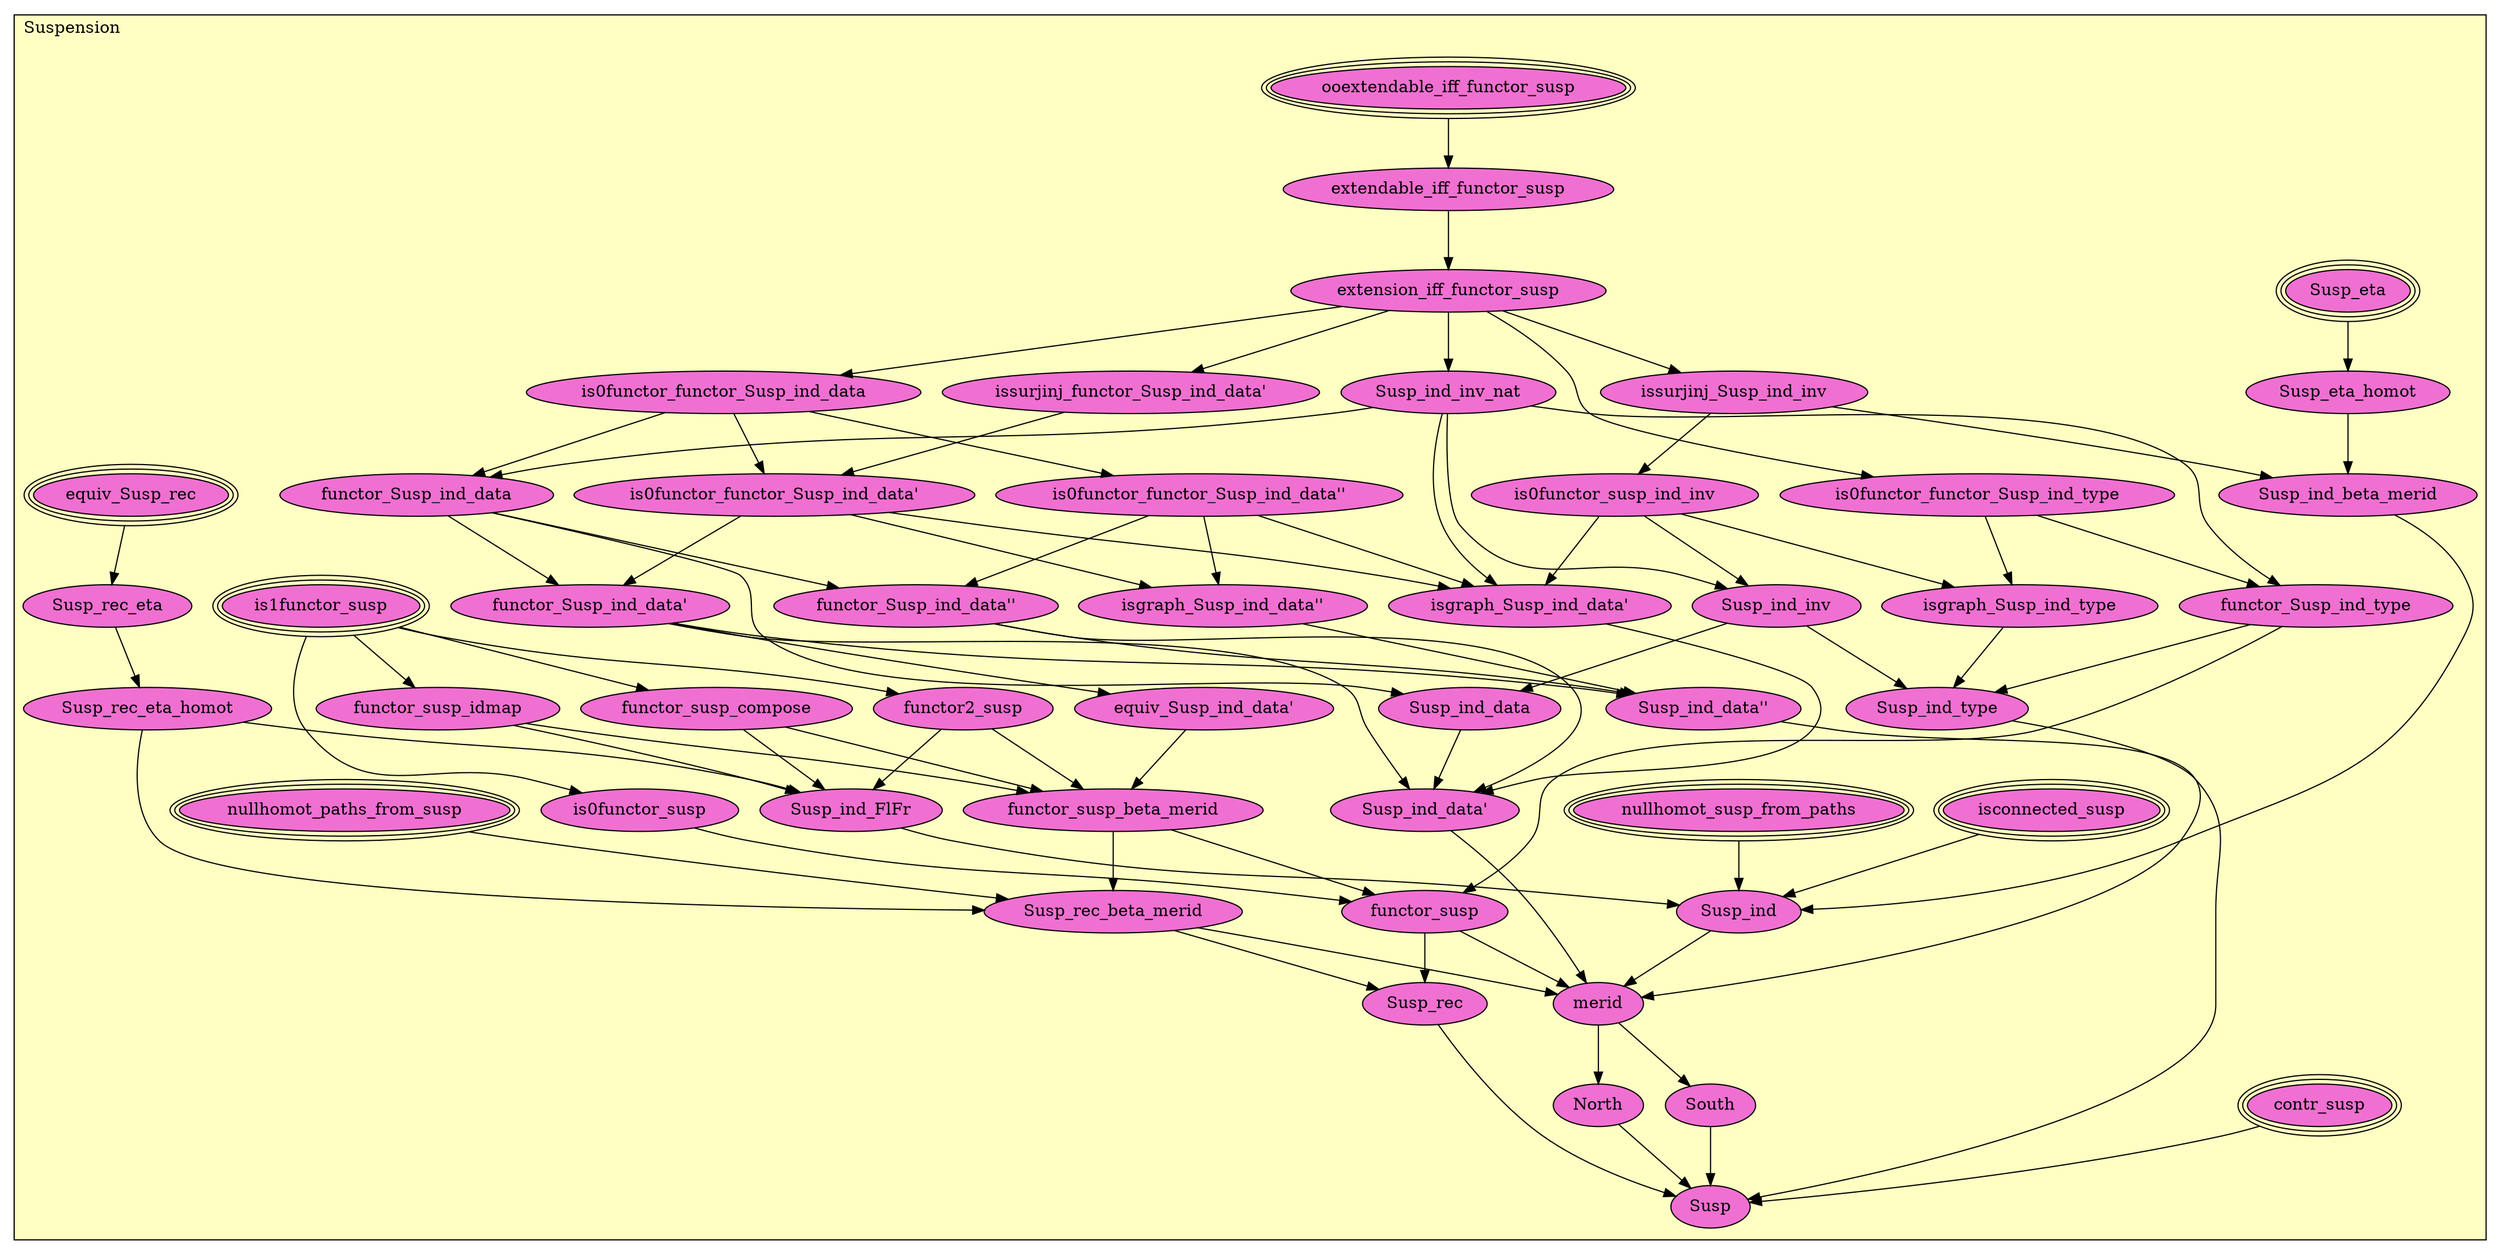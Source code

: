 digraph HoTT_Homotopy_Suspension {
  graph [ratio=0.5]
  node [style=filled]
Suspension_isconnected_susp [label="isconnected_susp", URL=<Suspension.html#isconnected_susp>, peripheries=3, fillcolor="#F070D1"] ;
Suspension_contr_susp [label="contr_susp", URL=<Suspension.html#contr_susp>, peripheries=3, fillcolor="#F070D1"] ;
Suspension_nullhomot_paths_from_susp [label="nullhomot_paths_from_susp", URL=<Suspension.html#nullhomot_paths_from_susp>, peripheries=3, fillcolor="#F070D1"] ;
Suspension_nullhomot_susp_from_paths [label="nullhomot_susp_from_paths", URL=<Suspension.html#nullhomot_susp_from_paths>, peripheries=3, fillcolor="#F070D1"] ;
Suspension_ooextendable_iff_functor_susp [label="ooextendable_iff_functor_susp", URL=<Suspension.html#ooextendable_iff_functor_susp>, peripheries=3, fillcolor="#F070D1"] ;
Suspension_extendable_iff_functor_susp [label="extendable_iff_functor_susp", URL=<Suspension.html#extendable_iff_functor_susp>, fillcolor="#F070D1"] ;
Suspension_extension_iff_functor_susp [label="extension_iff_functor_susp", URL=<Suspension.html#extension_iff_functor_susp>, fillcolor="#F070D1"] ;
Suspension_Susp_ind_inv_nat [label="Susp_ind_inv_nat", URL=<Suspension.html#Susp_ind_inv_nat>, fillcolor="#F070D1"] ;
Suspension_is0functor_functor_Susp_ind_type [label="is0functor_functor_Susp_ind_type", URL=<Suspension.html#is0functor_functor_Susp_ind_type>, fillcolor="#F070D1"] ;
Suspension_functor_Susp_ind_type [label="functor_Susp_ind_type", URL=<Suspension.html#functor_Susp_ind_type>, fillcolor="#F070D1"] ;
Suspension_is0functor_functor_Susp_ind_data [label="is0functor_functor_Susp_ind_data", URL=<Suspension.html#is0functor_functor_Susp_ind_data>, fillcolor="#F070D1"] ;
Suspension_functor_Susp_ind_data [label="functor_Susp_ind_data", URL=<Suspension.html#functor_Susp_ind_data>, fillcolor="#F070D1"] ;
Suspension_issurjinj_functor_Susp_ind_data_ [label="issurjinj_functor_Susp_ind_data'", URL=<Suspension.html#issurjinj_functor_Susp_ind_data'>, fillcolor="#F070D1"] ;
Suspension_is0functor_functor_Susp_ind_data_ [label="is0functor_functor_Susp_ind_data'", URL=<Suspension.html#is0functor_functor_Susp_ind_data'>, fillcolor="#F070D1"] ;
Suspension_functor_Susp_ind_data_ [label="functor_Susp_ind_data'", URL=<Suspension.html#functor_Susp_ind_data'>, fillcolor="#F070D1"] ;
Suspension_equiv_Susp_ind_data_ [label="equiv_Susp_ind_data'", URL=<Suspension.html#equiv_Susp_ind_data'>, fillcolor="#F070D1"] ;
Suspension_is0functor_functor_Susp_ind_data__ [label="is0functor_functor_Susp_ind_data''", URL=<Suspension.html#is0functor_functor_Susp_ind_data''>, fillcolor="#F070D1"] ;
Suspension_functor_Susp_ind_data__ [label="functor_Susp_ind_data''", URL=<Suspension.html#functor_Susp_ind_data''>, fillcolor="#F070D1"] ;
Suspension_isgraph_Susp_ind_data__ [label="isgraph_Susp_ind_data''", URL=<Suspension.html#isgraph_Susp_ind_data''>, fillcolor="#F070D1"] ;
Suspension_Susp_ind_data__ [label="Susp_ind_data''", URL=<Suspension.html#Susp_ind_data''>, fillcolor="#F070D1"] ;
Suspension_issurjinj_Susp_ind_inv [label="issurjinj_Susp_ind_inv", URL=<Suspension.html#issurjinj_Susp_ind_inv>, fillcolor="#F070D1"] ;
Suspension_is0functor_susp_ind_inv [label="is0functor_susp_ind_inv", URL=<Suspension.html#is0functor_susp_ind_inv>, fillcolor="#F070D1"] ;
Suspension_Susp_ind_inv [label="Susp_ind_inv", URL=<Suspension.html#Susp_ind_inv>, fillcolor="#F070D1"] ;
Suspension_Susp_ind_data [label="Susp_ind_data", URL=<Suspension.html#Susp_ind_data>, fillcolor="#F070D1"] ;
Suspension_isgraph_Susp_ind_data_ [label="isgraph_Susp_ind_data'", URL=<Suspension.html#isgraph_Susp_ind_data'>, fillcolor="#F070D1"] ;
Suspension_Susp_ind_data_ [label="Susp_ind_data'", URL=<Suspension.html#Susp_ind_data'>, fillcolor="#F070D1"] ;
Suspension_isgraph_Susp_ind_type [label="isgraph_Susp_ind_type", URL=<Suspension.html#isgraph_Susp_ind_type>, fillcolor="#F070D1"] ;
Suspension_Susp_ind_type [label="Susp_ind_type", URL=<Suspension.html#Susp_ind_type>, fillcolor="#F070D1"] ;
Suspension_equiv_Susp_rec [label="equiv_Susp_rec", URL=<Suspension.html#equiv_Susp_rec>, peripheries=3, fillcolor="#F070D1"] ;
Suspension_is1functor_susp [label="is1functor_susp", URL=<Suspension.html#is1functor_susp>, peripheries=3, fillcolor="#F070D1"] ;
Suspension_is0functor_susp [label="is0functor_susp", URL=<Suspension.html#is0functor_susp>, fillcolor="#F070D1"] ;
Suspension_functor2_susp [label="functor2_susp", URL=<Suspension.html#functor2_susp>, fillcolor="#F070D1"] ;
Suspension_functor_susp_idmap [label="functor_susp_idmap", URL=<Suspension.html#functor_susp_idmap>, fillcolor="#F070D1"] ;
Suspension_functor_susp_compose [label="functor_susp_compose", URL=<Suspension.html#functor_susp_compose>, fillcolor="#F070D1"] ;
Suspension_functor_susp_beta_merid [label="functor_susp_beta_merid", URL=<Suspension.html#functor_susp_beta_merid>, fillcolor="#F070D1"] ;
Suspension_functor_susp [label="functor_susp", URL=<Suspension.html#functor_susp>, fillcolor="#F070D1"] ;
Suspension_Susp_rec_eta [label="Susp_rec_eta", URL=<Suspension.html#Susp_rec_eta>, fillcolor="#F070D1"] ;
Suspension_Susp_eta [label="Susp_eta", URL=<Suspension.html#Susp_eta>, peripheries=3, fillcolor="#F070D1"] ;
Suspension_Susp_rec_eta_homot [label="Susp_rec_eta_homot", URL=<Suspension.html#Susp_rec_eta_homot>, fillcolor="#F070D1"] ;
Suspension_Susp_eta_homot [label="Susp_eta_homot", URL=<Suspension.html#Susp_eta_homot>, fillcolor="#F070D1"] ;
Suspension_Susp_rec_beta_merid [label="Susp_rec_beta_merid", URL=<Suspension.html#Susp_rec_beta_merid>, fillcolor="#F070D1"] ;
Suspension_Susp_rec [label="Susp_rec", URL=<Suspension.html#Susp_rec>, fillcolor="#F070D1"] ;
Suspension_Susp_ind_FlFr [label="Susp_ind_FlFr", URL=<Suspension.html#Susp_ind_FlFr>, fillcolor="#F070D1"] ;
Suspension_Susp_ind_beta_merid [label="Susp_ind_beta_merid", URL=<Suspension.html#Susp_ind_beta_merid>, fillcolor="#F070D1"] ;
Suspension_Susp_ind [label="Susp_ind", URL=<Suspension.html#Susp_ind>, fillcolor="#F070D1"] ;
Suspension_merid [label="merid", URL=<Suspension.html#merid>, fillcolor="#F070D1"] ;
Suspension_South [label="South", URL=<Suspension.html#South>, fillcolor="#F070D1"] ;
Suspension_North [label="North", URL=<Suspension.html#North>, fillcolor="#F070D1"] ;
Suspension_Susp [label="Susp", URL=<Suspension.html#Susp>, fillcolor="#F070D1"] ;
  Suspension_isconnected_susp -> Suspension_Susp_ind [] ;
  Suspension_contr_susp -> Suspension_Susp [] ;
  Suspension_nullhomot_paths_from_susp -> Suspension_Susp_rec_beta_merid [] ;
  Suspension_nullhomot_susp_from_paths -> Suspension_Susp_ind [] ;
  Suspension_ooextendable_iff_functor_susp -> Suspension_extendable_iff_functor_susp [] ;
  Suspension_extendable_iff_functor_susp -> Suspension_extension_iff_functor_susp [] ;
  Suspension_extension_iff_functor_susp -> Suspension_Susp_ind_inv_nat [] ;
  Suspension_extension_iff_functor_susp -> Suspension_is0functor_functor_Susp_ind_type [] ;
  Suspension_extension_iff_functor_susp -> Suspension_is0functor_functor_Susp_ind_data [] ;
  Suspension_extension_iff_functor_susp -> Suspension_issurjinj_functor_Susp_ind_data_ [] ;
  Suspension_extension_iff_functor_susp -> Suspension_issurjinj_Susp_ind_inv [] ;
  Suspension_Susp_ind_inv_nat -> Suspension_functor_Susp_ind_type [] ;
  Suspension_Susp_ind_inv_nat -> Suspension_functor_Susp_ind_data [] ;
  Suspension_Susp_ind_inv_nat -> Suspension_Susp_ind_inv [] ;
  Suspension_Susp_ind_inv_nat -> Suspension_isgraph_Susp_ind_data_ [] ;
  Suspension_is0functor_functor_Susp_ind_type -> Suspension_functor_Susp_ind_type [] ;
  Suspension_is0functor_functor_Susp_ind_type -> Suspension_isgraph_Susp_ind_type [] ;
  Suspension_functor_Susp_ind_type -> Suspension_Susp_ind_type [] ;
  Suspension_functor_Susp_ind_type -> Suspension_functor_susp [] ;
  Suspension_is0functor_functor_Susp_ind_data -> Suspension_functor_Susp_ind_data [] ;
  Suspension_is0functor_functor_Susp_ind_data -> Suspension_is0functor_functor_Susp_ind_data_ [] ;
  Suspension_is0functor_functor_Susp_ind_data -> Suspension_is0functor_functor_Susp_ind_data__ [] ;
  Suspension_functor_Susp_ind_data -> Suspension_functor_Susp_ind_data_ [] ;
  Suspension_functor_Susp_ind_data -> Suspension_functor_Susp_ind_data__ [] ;
  Suspension_functor_Susp_ind_data -> Suspension_Susp_ind_data [] ;
  Suspension_issurjinj_functor_Susp_ind_data_ -> Suspension_is0functor_functor_Susp_ind_data_ [] ;
  Suspension_is0functor_functor_Susp_ind_data_ -> Suspension_functor_Susp_ind_data_ [] ;
  Suspension_is0functor_functor_Susp_ind_data_ -> Suspension_isgraph_Susp_ind_data__ [] ;
  Suspension_is0functor_functor_Susp_ind_data_ -> Suspension_isgraph_Susp_ind_data_ [] ;
  Suspension_functor_Susp_ind_data_ -> Suspension_equiv_Susp_ind_data_ [] ;
  Suspension_functor_Susp_ind_data_ -> Suspension_Susp_ind_data__ [] ;
  Suspension_functor_Susp_ind_data_ -> Suspension_Susp_ind_data_ [] ;
  Suspension_equiv_Susp_ind_data_ -> Suspension_functor_susp_beta_merid [] ;
  Suspension_is0functor_functor_Susp_ind_data__ -> Suspension_functor_Susp_ind_data__ [] ;
  Suspension_is0functor_functor_Susp_ind_data__ -> Suspension_isgraph_Susp_ind_data__ [] ;
  Suspension_is0functor_functor_Susp_ind_data__ -> Suspension_isgraph_Susp_ind_data_ [] ;
  Suspension_functor_Susp_ind_data__ -> Suspension_Susp_ind_data__ [] ;
  Suspension_functor_Susp_ind_data__ -> Suspension_Susp_ind_data_ [] ;
  Suspension_isgraph_Susp_ind_data__ -> Suspension_Susp_ind_data__ [] ;
  Suspension_Susp_ind_data__ -> Suspension_merid [] ;
  Suspension_issurjinj_Susp_ind_inv -> Suspension_is0functor_susp_ind_inv [] ;
  Suspension_issurjinj_Susp_ind_inv -> Suspension_Susp_ind_beta_merid [] ;
  Suspension_is0functor_susp_ind_inv -> Suspension_Susp_ind_inv [] ;
  Suspension_is0functor_susp_ind_inv -> Suspension_isgraph_Susp_ind_data_ [] ;
  Suspension_is0functor_susp_ind_inv -> Suspension_isgraph_Susp_ind_type [] ;
  Suspension_Susp_ind_inv -> Suspension_Susp_ind_data [] ;
  Suspension_Susp_ind_inv -> Suspension_Susp_ind_type [] ;
  Suspension_Susp_ind_data -> Suspension_Susp_ind_data_ [] ;
  Suspension_isgraph_Susp_ind_data_ -> Suspension_Susp_ind_data_ [] ;
  Suspension_Susp_ind_data_ -> Suspension_merid [] ;
  Suspension_isgraph_Susp_ind_type -> Suspension_Susp_ind_type [] ;
  Suspension_Susp_ind_type -> Suspension_Susp [] ;
  Suspension_equiv_Susp_rec -> Suspension_Susp_rec_eta [] ;
  Suspension_is1functor_susp -> Suspension_is0functor_susp [] ;
  Suspension_is1functor_susp -> Suspension_functor2_susp [] ;
  Suspension_is1functor_susp -> Suspension_functor_susp_idmap [] ;
  Suspension_is1functor_susp -> Suspension_functor_susp_compose [] ;
  Suspension_is0functor_susp -> Suspension_functor_susp [] ;
  Suspension_functor2_susp -> Suspension_functor_susp_beta_merid [] ;
  Suspension_functor2_susp -> Suspension_Susp_ind_FlFr [] ;
  Suspension_functor_susp_idmap -> Suspension_functor_susp_beta_merid [] ;
  Suspension_functor_susp_idmap -> Suspension_Susp_ind_FlFr [] ;
  Suspension_functor_susp_compose -> Suspension_functor_susp_beta_merid [] ;
  Suspension_functor_susp_compose -> Suspension_Susp_ind_FlFr [] ;
  Suspension_functor_susp_beta_merid -> Suspension_functor_susp [] ;
  Suspension_functor_susp_beta_merid -> Suspension_Susp_rec_beta_merid [] ;
  Suspension_functor_susp -> Suspension_Susp_rec [] ;
  Suspension_functor_susp -> Suspension_merid [] ;
  Suspension_Susp_rec_eta -> Suspension_Susp_rec_eta_homot [] ;
  Suspension_Susp_eta -> Suspension_Susp_eta_homot [] ;
  Suspension_Susp_rec_eta_homot -> Suspension_Susp_rec_beta_merid [] ;
  Suspension_Susp_rec_eta_homot -> Suspension_Susp_ind_FlFr [] ;
  Suspension_Susp_eta_homot -> Suspension_Susp_ind_beta_merid [] ;
  Suspension_Susp_rec_beta_merid -> Suspension_Susp_rec [] ;
  Suspension_Susp_rec_beta_merid -> Suspension_merid [] ;
  Suspension_Susp_rec -> Suspension_Susp [] ;
  Suspension_Susp_ind_FlFr -> Suspension_Susp_ind [] ;
  Suspension_Susp_ind_beta_merid -> Suspension_Susp_ind [] ;
  Suspension_Susp_ind -> Suspension_merid [] ;
  Suspension_merid -> Suspension_South [] ;
  Suspension_merid -> Suspension_North [] ;
  Suspension_South -> Suspension_Susp [] ;
  Suspension_North -> Suspension_Susp [] ;
subgraph cluster_Suspension { label="Suspension"; fillcolor="#FFFFC3"; labeljust=l; style=filled 
Suspension_Susp; Suspension_North; Suspension_South; Suspension_merid; Suspension_Susp_ind; Suspension_Susp_ind_beta_merid; Suspension_Susp_ind_FlFr; Suspension_Susp_rec; Suspension_Susp_rec_beta_merid; Suspension_Susp_eta_homot; Suspension_Susp_rec_eta_homot; Suspension_Susp_eta; Suspension_Susp_rec_eta; Suspension_functor_susp; Suspension_functor_susp_beta_merid; Suspension_functor_susp_compose; Suspension_functor_susp_idmap; Suspension_functor2_susp; Suspension_is0functor_susp; Suspension_is1functor_susp; Suspension_equiv_Susp_rec; Suspension_Susp_ind_type; Suspension_isgraph_Susp_ind_type; Suspension_Susp_ind_data_; Suspension_isgraph_Susp_ind_data_; Suspension_Susp_ind_data; Suspension_Susp_ind_inv; Suspension_is0functor_susp_ind_inv; Suspension_issurjinj_Susp_ind_inv; Suspension_Susp_ind_data__; Suspension_isgraph_Susp_ind_data__; Suspension_functor_Susp_ind_data__; Suspension_is0functor_functor_Susp_ind_data__; Suspension_equiv_Susp_ind_data_; Suspension_functor_Susp_ind_data_; Suspension_is0functor_functor_Susp_ind_data_; Suspension_issurjinj_functor_Susp_ind_data_; Suspension_functor_Susp_ind_data; Suspension_is0functor_functor_Susp_ind_data; Suspension_functor_Susp_ind_type; Suspension_is0functor_functor_Susp_ind_type; Suspension_Susp_ind_inv_nat; Suspension_extension_iff_functor_susp; Suspension_extendable_iff_functor_susp; Suspension_ooextendable_iff_functor_susp; Suspension_nullhomot_susp_from_paths; Suspension_nullhomot_paths_from_susp; Suspension_contr_susp; Suspension_isconnected_susp; };
} /* END */
